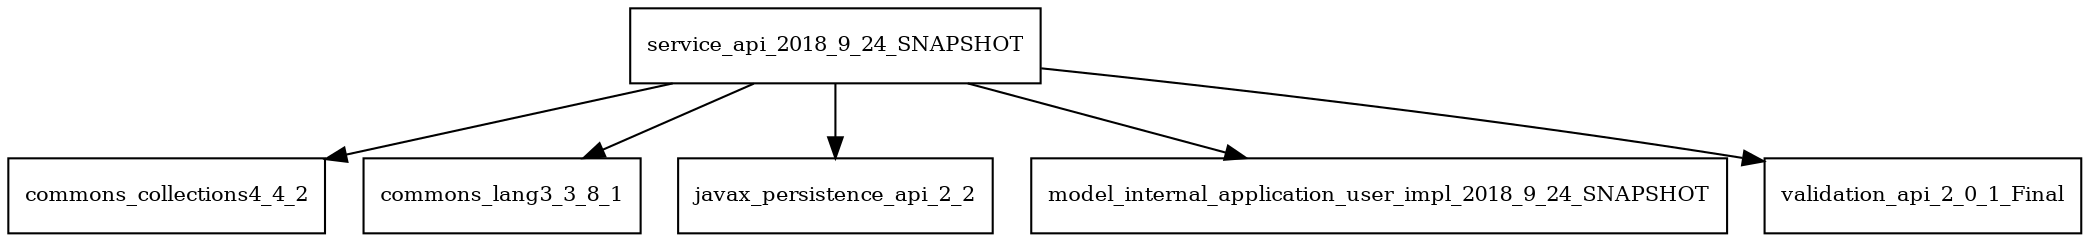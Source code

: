 digraph service_api_2018_9_24_SNAPSHOT_dependencies {
  node [shape = box, fontsize=10.0];
  service_api_2018_9_24_SNAPSHOT -> commons_collections4_4_2;
  service_api_2018_9_24_SNAPSHOT -> commons_lang3_3_8_1;
  service_api_2018_9_24_SNAPSHOT -> javax_persistence_api_2_2;
  service_api_2018_9_24_SNAPSHOT -> model_internal_application_user_impl_2018_9_24_SNAPSHOT;
  service_api_2018_9_24_SNAPSHOT -> validation_api_2_0_1_Final;
}
